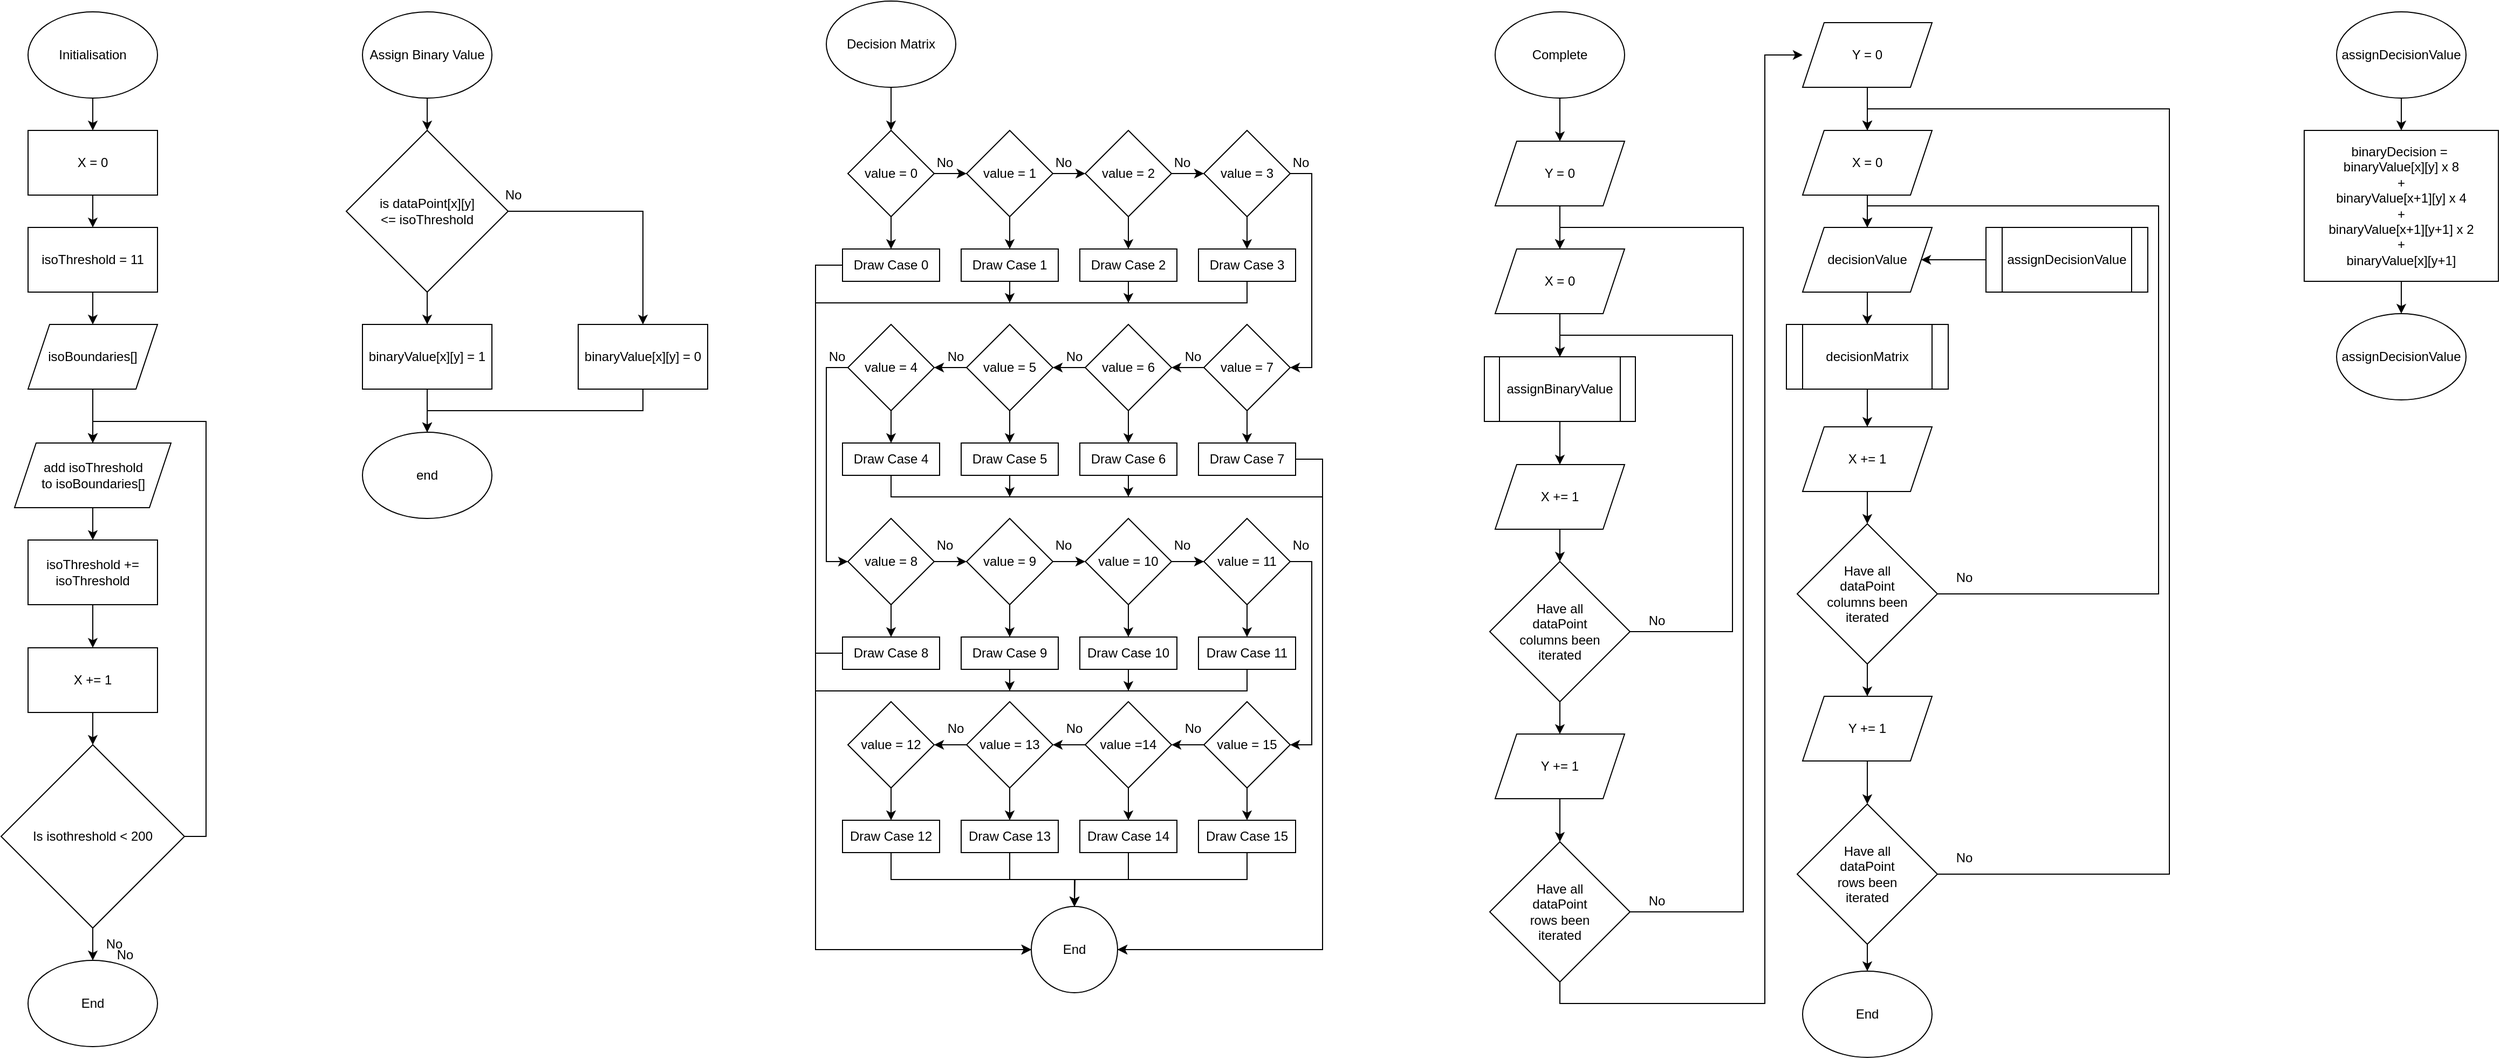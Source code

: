 <mxfile version="22.1.5" type="github">
  <diagram name="Page-1" id="edf60f1a-56cd-e834-aa8a-f176f3a09ee4">
    <mxGraphModel dx="514" dy="558" grid="1" gridSize="10" guides="1" tooltips="1" connect="1" arrows="1" fold="1" page="1" pageScale="1" pageWidth="1100" pageHeight="850" background="none" math="0" shadow="0">
      <root>
        <mxCell id="0" />
        <mxCell id="1" parent="0" />
        <mxCell id="bFYyRGVqq3uxC3u2RR_p-9" style="edgeStyle=orthogonalEdgeStyle;rounded=0;orthogonalLoop=1;jettySize=auto;html=1;exitX=0.5;exitY=1;exitDx=0;exitDy=0;entryX=0.5;entryY=0;entryDx=0;entryDy=0;" edge="1" parent="1" source="bFYyRGVqq3uxC3u2RR_p-1" target="bFYyRGVqq3uxC3u2RR_p-6">
          <mxGeometry relative="1" as="geometry" />
        </mxCell>
        <mxCell id="bFYyRGVqq3uxC3u2RR_p-1" value="Initialisation" style="ellipse;whiteSpace=wrap;html=1;" vertex="1" parent="1">
          <mxGeometry x="80" y="40" width="120" height="80" as="geometry" />
        </mxCell>
        <mxCell id="bFYyRGVqq3uxC3u2RR_p-18" style="edgeStyle=orthogonalEdgeStyle;rounded=0;orthogonalLoop=1;jettySize=auto;html=1;exitX=0.5;exitY=1;exitDx=0;exitDy=0;entryX=0.5;entryY=0;entryDx=0;entryDy=0;" edge="1" parent="1" source="bFYyRGVqq3uxC3u2RR_p-2" target="bFYyRGVqq3uxC3u2RR_p-16">
          <mxGeometry relative="1" as="geometry" />
        </mxCell>
        <mxCell id="bFYyRGVqq3uxC3u2RR_p-2" value="add isoThreshold&lt;br&gt;to isoBoundaries[]" style="shape=parallelogram;perimeter=parallelogramPerimeter;whiteSpace=wrap;html=1;fixedSize=1;" vertex="1" parent="1">
          <mxGeometry x="67.5" y="440" width="145" height="60" as="geometry" />
        </mxCell>
        <mxCell id="bFYyRGVqq3uxC3u2RR_p-12" style="edgeStyle=orthogonalEdgeStyle;rounded=0;orthogonalLoop=1;jettySize=auto;html=1;exitX=0.5;exitY=1;exitDx=0;exitDy=0;entryX=0.5;entryY=0;entryDx=0;entryDy=0;" edge="1" parent="1" source="bFYyRGVqq3uxC3u2RR_p-4" target="bFYyRGVqq3uxC3u2RR_p-2">
          <mxGeometry relative="1" as="geometry" />
        </mxCell>
        <mxCell id="bFYyRGVqq3uxC3u2RR_p-4" value="isoBoundaries[]" style="shape=parallelogram;perimeter=parallelogramPerimeter;whiteSpace=wrap;html=1;fixedSize=1;" vertex="1" parent="1">
          <mxGeometry x="80" y="330" width="120" height="60" as="geometry" />
        </mxCell>
        <mxCell id="bFYyRGVqq3uxC3u2RR_p-14" style="edgeStyle=orthogonalEdgeStyle;rounded=0;orthogonalLoop=1;jettySize=auto;html=1;exitX=1;exitY=0.5;exitDx=0;exitDy=0;entryX=0.5;entryY=0;entryDx=0;entryDy=0;" edge="1" parent="1" source="bFYyRGVqq3uxC3u2RR_p-5" target="bFYyRGVqq3uxC3u2RR_p-2">
          <mxGeometry relative="1" as="geometry" />
        </mxCell>
        <mxCell id="bFYyRGVqq3uxC3u2RR_p-15" style="edgeStyle=orthogonalEdgeStyle;rounded=0;orthogonalLoop=1;jettySize=auto;html=1;exitX=0.5;exitY=1;exitDx=0;exitDy=0;" edge="1" parent="1" source="bFYyRGVqq3uxC3u2RR_p-5">
          <mxGeometry relative="1" as="geometry">
            <mxPoint x="140" y="920" as="targetPoint" />
          </mxGeometry>
        </mxCell>
        <mxCell id="bFYyRGVqq3uxC3u2RR_p-5" value="Is isothreshold &amp;lt; 200" style="rhombus;whiteSpace=wrap;html=1;" vertex="1" parent="1">
          <mxGeometry x="55" y="720" width="170" height="170" as="geometry" />
        </mxCell>
        <mxCell id="bFYyRGVqq3uxC3u2RR_p-10" style="edgeStyle=orthogonalEdgeStyle;rounded=0;orthogonalLoop=1;jettySize=auto;html=1;exitX=0.5;exitY=1;exitDx=0;exitDy=0;entryX=0.5;entryY=0;entryDx=0;entryDy=0;" edge="1" parent="1" source="bFYyRGVqq3uxC3u2RR_p-6" target="bFYyRGVqq3uxC3u2RR_p-7">
          <mxGeometry relative="1" as="geometry" />
        </mxCell>
        <mxCell id="bFYyRGVqq3uxC3u2RR_p-6" value="X = 0" style="rounded=0;whiteSpace=wrap;html=1;" vertex="1" parent="1">
          <mxGeometry x="80" y="150" width="120" height="60" as="geometry" />
        </mxCell>
        <mxCell id="bFYyRGVqq3uxC3u2RR_p-11" style="edgeStyle=orthogonalEdgeStyle;rounded=0;orthogonalLoop=1;jettySize=auto;html=1;exitX=0.5;exitY=1;exitDx=0;exitDy=0;entryX=0.5;entryY=0;entryDx=0;entryDy=0;" edge="1" parent="1" source="bFYyRGVqq3uxC3u2RR_p-7" target="bFYyRGVqq3uxC3u2RR_p-4">
          <mxGeometry relative="1" as="geometry" />
        </mxCell>
        <mxCell id="bFYyRGVqq3uxC3u2RR_p-7" value="isoThreshold = 11" style="rounded=0;whiteSpace=wrap;html=1;" vertex="1" parent="1">
          <mxGeometry x="80" y="240" width="120" height="60" as="geometry" />
        </mxCell>
        <mxCell id="bFYyRGVqq3uxC3u2RR_p-19" style="edgeStyle=orthogonalEdgeStyle;rounded=0;orthogonalLoop=1;jettySize=auto;html=1;exitX=0.5;exitY=1;exitDx=0;exitDy=0;entryX=0.5;entryY=0;entryDx=0;entryDy=0;" edge="1" parent="1" source="bFYyRGVqq3uxC3u2RR_p-16" target="bFYyRGVqq3uxC3u2RR_p-17">
          <mxGeometry relative="1" as="geometry" />
        </mxCell>
        <mxCell id="bFYyRGVqq3uxC3u2RR_p-16" value="isoThreshold +=&lt;br&gt;isoThreshold" style="rounded=0;whiteSpace=wrap;html=1;" vertex="1" parent="1">
          <mxGeometry x="80" y="530" width="120" height="60" as="geometry" />
        </mxCell>
        <mxCell id="bFYyRGVqq3uxC3u2RR_p-20" style="edgeStyle=orthogonalEdgeStyle;rounded=0;orthogonalLoop=1;jettySize=auto;html=1;exitX=0.5;exitY=1;exitDx=0;exitDy=0;entryX=0.5;entryY=0;entryDx=0;entryDy=0;" edge="1" parent="1" source="bFYyRGVqq3uxC3u2RR_p-17" target="bFYyRGVqq3uxC3u2RR_p-5">
          <mxGeometry relative="1" as="geometry" />
        </mxCell>
        <mxCell id="bFYyRGVqq3uxC3u2RR_p-17" value="X += 1" style="rounded=0;whiteSpace=wrap;html=1;" vertex="1" parent="1">
          <mxGeometry x="80" y="630" width="120" height="60" as="geometry" />
        </mxCell>
        <mxCell id="bFYyRGVqq3uxC3u2RR_p-21" value="End" style="ellipse;whiteSpace=wrap;html=1;" vertex="1" parent="1">
          <mxGeometry x="80" y="920" width="120" height="80" as="geometry" />
        </mxCell>
        <mxCell id="bFYyRGVqq3uxC3u2RR_p-28" style="edgeStyle=orthogonalEdgeStyle;rounded=0;orthogonalLoop=1;jettySize=auto;html=1;exitX=0.5;exitY=1;exitDx=0;exitDy=0;entryX=0.5;entryY=0;entryDx=0;entryDy=0;" edge="1" parent="1" source="bFYyRGVqq3uxC3u2RR_p-22" target="bFYyRGVqq3uxC3u2RR_p-23">
          <mxGeometry relative="1" as="geometry" />
        </mxCell>
        <mxCell id="bFYyRGVqq3uxC3u2RR_p-22" value="Assign Binary Value" style="ellipse;whiteSpace=wrap;html=1;" vertex="1" parent="1">
          <mxGeometry x="390" y="40" width="120" height="80" as="geometry" />
        </mxCell>
        <mxCell id="bFYyRGVqq3uxC3u2RR_p-26" style="edgeStyle=orthogonalEdgeStyle;rounded=0;orthogonalLoop=1;jettySize=auto;html=1;exitX=1;exitY=0.5;exitDx=0;exitDy=0;entryX=0.5;entryY=0;entryDx=0;entryDy=0;" edge="1" parent="1" source="bFYyRGVqq3uxC3u2RR_p-23" target="bFYyRGVqq3uxC3u2RR_p-25">
          <mxGeometry relative="1" as="geometry" />
        </mxCell>
        <mxCell id="bFYyRGVqq3uxC3u2RR_p-27" style="edgeStyle=orthogonalEdgeStyle;rounded=0;orthogonalLoop=1;jettySize=auto;html=1;exitX=0.5;exitY=1;exitDx=0;exitDy=0;entryX=0.5;entryY=0;entryDx=0;entryDy=0;" edge="1" parent="1" source="bFYyRGVqq3uxC3u2RR_p-23" target="bFYyRGVqq3uxC3u2RR_p-24">
          <mxGeometry relative="1" as="geometry" />
        </mxCell>
        <mxCell id="bFYyRGVqq3uxC3u2RR_p-23" value="is dataPoint[x][y]&lt;br&gt;&amp;lt;= isoThreshold" style="rhombus;whiteSpace=wrap;html=1;" vertex="1" parent="1">
          <mxGeometry x="375" y="150" width="150" height="150" as="geometry" />
        </mxCell>
        <mxCell id="bFYyRGVqq3uxC3u2RR_p-30" style="edgeStyle=orthogonalEdgeStyle;rounded=0;orthogonalLoop=1;jettySize=auto;html=1;exitX=0.5;exitY=1;exitDx=0;exitDy=0;entryX=0.5;entryY=0;entryDx=0;entryDy=0;" edge="1" parent="1" source="bFYyRGVqq3uxC3u2RR_p-24" target="bFYyRGVqq3uxC3u2RR_p-29">
          <mxGeometry relative="1" as="geometry" />
        </mxCell>
        <mxCell id="bFYyRGVqq3uxC3u2RR_p-24" value="binaryValue[x][y] = 1" style="rounded=0;whiteSpace=wrap;html=1;" vertex="1" parent="1">
          <mxGeometry x="390" y="330" width="120" height="60" as="geometry" />
        </mxCell>
        <mxCell id="bFYyRGVqq3uxC3u2RR_p-31" style="edgeStyle=orthogonalEdgeStyle;rounded=0;orthogonalLoop=1;jettySize=auto;html=1;exitX=0.5;exitY=1;exitDx=0;exitDy=0;entryX=0.5;entryY=0;entryDx=0;entryDy=0;" edge="1" parent="1" source="bFYyRGVqq3uxC3u2RR_p-25" target="bFYyRGVqq3uxC3u2RR_p-29">
          <mxGeometry relative="1" as="geometry" />
        </mxCell>
        <mxCell id="bFYyRGVqq3uxC3u2RR_p-25" value="binaryValue[x][y] = 0" style="rounded=0;whiteSpace=wrap;html=1;" vertex="1" parent="1">
          <mxGeometry x="590" y="330" width="120" height="60" as="geometry" />
        </mxCell>
        <mxCell id="bFYyRGVqq3uxC3u2RR_p-29" value="end" style="ellipse;whiteSpace=wrap;html=1;" vertex="1" parent="1">
          <mxGeometry x="390" y="430" width="120" height="80" as="geometry" />
        </mxCell>
        <mxCell id="bFYyRGVqq3uxC3u2RR_p-69" style="edgeStyle=orthogonalEdgeStyle;rounded=0;orthogonalLoop=1;jettySize=auto;html=1;exitX=0.5;exitY=1;exitDx=0;exitDy=0;entryX=0.5;entryY=0;entryDx=0;entryDy=0;" edge="1" parent="1" source="bFYyRGVqq3uxC3u2RR_p-32" target="bFYyRGVqq3uxC3u2RR_p-34">
          <mxGeometry relative="1" as="geometry" />
        </mxCell>
        <mxCell id="bFYyRGVqq3uxC3u2RR_p-32" value="Decision Matrix" style="ellipse;whiteSpace=wrap;html=1;" vertex="1" parent="1">
          <mxGeometry x="820" y="30" width="120" height="80" as="geometry" />
        </mxCell>
        <mxCell id="bFYyRGVqq3uxC3u2RR_p-70" style="edgeStyle=orthogonalEdgeStyle;rounded=0;orthogonalLoop=1;jettySize=auto;html=1;exitX=1;exitY=0.5;exitDx=0;exitDy=0;entryX=0;entryY=0.5;entryDx=0;entryDy=0;" edge="1" parent="1" source="bFYyRGVqq3uxC3u2RR_p-34" target="bFYyRGVqq3uxC3u2RR_p-35">
          <mxGeometry relative="1" as="geometry" />
        </mxCell>
        <mxCell id="bFYyRGVqq3uxC3u2RR_p-85" style="edgeStyle=orthogonalEdgeStyle;rounded=0;orthogonalLoop=1;jettySize=auto;html=1;exitX=0.5;exitY=1;exitDx=0;exitDy=0;entryX=0.5;entryY=0;entryDx=0;entryDy=0;" edge="1" parent="1" source="bFYyRGVqq3uxC3u2RR_p-34" target="bFYyRGVqq3uxC3u2RR_p-52">
          <mxGeometry relative="1" as="geometry" />
        </mxCell>
        <mxCell id="bFYyRGVqq3uxC3u2RR_p-34" value="value = 0" style="rhombus;whiteSpace=wrap;html=1;" vertex="1" parent="1">
          <mxGeometry x="840" y="150" width="80" height="80" as="geometry" />
        </mxCell>
        <mxCell id="bFYyRGVqq3uxC3u2RR_p-71" style="edgeStyle=orthogonalEdgeStyle;rounded=0;orthogonalLoop=1;jettySize=auto;html=1;exitX=1;exitY=0.5;exitDx=0;exitDy=0;entryX=0;entryY=0.5;entryDx=0;entryDy=0;" edge="1" parent="1" source="bFYyRGVqq3uxC3u2RR_p-35" target="bFYyRGVqq3uxC3u2RR_p-36">
          <mxGeometry relative="1" as="geometry" />
        </mxCell>
        <mxCell id="bFYyRGVqq3uxC3u2RR_p-86" style="edgeStyle=orthogonalEdgeStyle;rounded=0;orthogonalLoop=1;jettySize=auto;html=1;exitX=0.5;exitY=1;exitDx=0;exitDy=0;entryX=0.5;entryY=0;entryDx=0;entryDy=0;" edge="1" parent="1" source="bFYyRGVqq3uxC3u2RR_p-35" target="bFYyRGVqq3uxC3u2RR_p-54">
          <mxGeometry relative="1" as="geometry" />
        </mxCell>
        <mxCell id="bFYyRGVqq3uxC3u2RR_p-35" value="value = 1" style="rhombus;whiteSpace=wrap;html=1;" vertex="1" parent="1">
          <mxGeometry x="950" y="150" width="80" height="80" as="geometry" />
        </mxCell>
        <mxCell id="bFYyRGVqq3uxC3u2RR_p-72" style="edgeStyle=orthogonalEdgeStyle;rounded=0;orthogonalLoop=1;jettySize=auto;html=1;exitX=1;exitY=0.5;exitDx=0;exitDy=0;entryX=0;entryY=0.5;entryDx=0;entryDy=0;" edge="1" parent="1" source="bFYyRGVqq3uxC3u2RR_p-36" target="bFYyRGVqq3uxC3u2RR_p-37">
          <mxGeometry relative="1" as="geometry" />
        </mxCell>
        <mxCell id="bFYyRGVqq3uxC3u2RR_p-87" style="edgeStyle=orthogonalEdgeStyle;rounded=0;orthogonalLoop=1;jettySize=auto;html=1;exitX=0.5;exitY=1;exitDx=0;exitDy=0;entryX=0.5;entryY=0;entryDx=0;entryDy=0;" edge="1" parent="1" source="bFYyRGVqq3uxC3u2RR_p-36" target="bFYyRGVqq3uxC3u2RR_p-55">
          <mxGeometry relative="1" as="geometry" />
        </mxCell>
        <mxCell id="bFYyRGVqq3uxC3u2RR_p-36" value="value = 2" style="rhombus;whiteSpace=wrap;html=1;" vertex="1" parent="1">
          <mxGeometry x="1060" y="150" width="80" height="80" as="geometry" />
        </mxCell>
        <mxCell id="bFYyRGVqq3uxC3u2RR_p-73" style="edgeStyle=orthogonalEdgeStyle;rounded=0;orthogonalLoop=1;jettySize=auto;html=1;exitX=1;exitY=0.5;exitDx=0;exitDy=0;entryX=1;entryY=0.5;entryDx=0;entryDy=0;" edge="1" parent="1" source="bFYyRGVqq3uxC3u2RR_p-37" target="bFYyRGVqq3uxC3u2RR_p-41">
          <mxGeometry relative="1" as="geometry" />
        </mxCell>
        <mxCell id="bFYyRGVqq3uxC3u2RR_p-88" style="edgeStyle=orthogonalEdgeStyle;rounded=0;orthogonalLoop=1;jettySize=auto;html=1;exitX=0.5;exitY=1;exitDx=0;exitDy=0;entryX=0.5;entryY=0;entryDx=0;entryDy=0;" edge="1" parent="1" source="bFYyRGVqq3uxC3u2RR_p-37" target="bFYyRGVqq3uxC3u2RR_p-56">
          <mxGeometry relative="1" as="geometry" />
        </mxCell>
        <mxCell id="bFYyRGVqq3uxC3u2RR_p-37" value="value = 3" style="rhombus;whiteSpace=wrap;html=1;" vertex="1" parent="1">
          <mxGeometry x="1170" y="150" width="80" height="80" as="geometry" />
        </mxCell>
        <mxCell id="bFYyRGVqq3uxC3u2RR_p-77" style="edgeStyle=orthogonalEdgeStyle;rounded=0;orthogonalLoop=1;jettySize=auto;html=1;exitX=0;exitY=0.5;exitDx=0;exitDy=0;entryX=0;entryY=0.5;entryDx=0;entryDy=0;" edge="1" parent="1" source="bFYyRGVqq3uxC3u2RR_p-38" target="bFYyRGVqq3uxC3u2RR_p-42">
          <mxGeometry relative="1" as="geometry" />
        </mxCell>
        <mxCell id="bFYyRGVqq3uxC3u2RR_p-92" style="edgeStyle=orthogonalEdgeStyle;rounded=0;orthogonalLoop=1;jettySize=auto;html=1;exitX=0.5;exitY=1;exitDx=0;exitDy=0;entryX=0.5;entryY=0;entryDx=0;entryDy=0;" edge="1" parent="1" source="bFYyRGVqq3uxC3u2RR_p-38" target="bFYyRGVqq3uxC3u2RR_p-57">
          <mxGeometry relative="1" as="geometry" />
        </mxCell>
        <mxCell id="bFYyRGVqq3uxC3u2RR_p-38" value="value = 4" style="rhombus;whiteSpace=wrap;html=1;" vertex="1" parent="1">
          <mxGeometry x="840" y="330" width="80" height="80" as="geometry" />
        </mxCell>
        <mxCell id="bFYyRGVqq3uxC3u2RR_p-76" style="edgeStyle=orthogonalEdgeStyle;rounded=0;orthogonalLoop=1;jettySize=auto;html=1;exitX=0;exitY=0.5;exitDx=0;exitDy=0;entryX=1;entryY=0.5;entryDx=0;entryDy=0;" edge="1" parent="1" source="bFYyRGVqq3uxC3u2RR_p-39" target="bFYyRGVqq3uxC3u2RR_p-38">
          <mxGeometry relative="1" as="geometry" />
        </mxCell>
        <mxCell id="bFYyRGVqq3uxC3u2RR_p-91" style="edgeStyle=orthogonalEdgeStyle;rounded=0;orthogonalLoop=1;jettySize=auto;html=1;exitX=0.5;exitY=1;exitDx=0;exitDy=0;entryX=0.5;entryY=0;entryDx=0;entryDy=0;" edge="1" parent="1" source="bFYyRGVqq3uxC3u2RR_p-39" target="bFYyRGVqq3uxC3u2RR_p-58">
          <mxGeometry relative="1" as="geometry" />
        </mxCell>
        <mxCell id="bFYyRGVqq3uxC3u2RR_p-39" value="value = 5" style="rhombus;whiteSpace=wrap;html=1;" vertex="1" parent="1">
          <mxGeometry x="950" y="330" width="80" height="80" as="geometry" />
        </mxCell>
        <mxCell id="bFYyRGVqq3uxC3u2RR_p-75" style="edgeStyle=orthogonalEdgeStyle;rounded=0;orthogonalLoop=1;jettySize=auto;html=1;exitX=0;exitY=0.5;exitDx=0;exitDy=0;entryX=1;entryY=0.5;entryDx=0;entryDy=0;" edge="1" parent="1" source="bFYyRGVqq3uxC3u2RR_p-40" target="bFYyRGVqq3uxC3u2RR_p-39">
          <mxGeometry relative="1" as="geometry" />
        </mxCell>
        <mxCell id="bFYyRGVqq3uxC3u2RR_p-90" style="edgeStyle=orthogonalEdgeStyle;rounded=0;orthogonalLoop=1;jettySize=auto;html=1;exitX=0.5;exitY=1;exitDx=0;exitDy=0;entryX=0.5;entryY=0;entryDx=0;entryDy=0;" edge="1" parent="1" source="bFYyRGVqq3uxC3u2RR_p-40" target="bFYyRGVqq3uxC3u2RR_p-59">
          <mxGeometry relative="1" as="geometry" />
        </mxCell>
        <mxCell id="bFYyRGVqq3uxC3u2RR_p-40" value="value = 6" style="rhombus;whiteSpace=wrap;html=1;" vertex="1" parent="1">
          <mxGeometry x="1060" y="330" width="80" height="80" as="geometry" />
        </mxCell>
        <mxCell id="bFYyRGVqq3uxC3u2RR_p-74" style="edgeStyle=orthogonalEdgeStyle;rounded=0;orthogonalLoop=1;jettySize=auto;html=1;exitX=0;exitY=0.5;exitDx=0;exitDy=0;entryX=1;entryY=0.5;entryDx=0;entryDy=0;" edge="1" parent="1" source="bFYyRGVqq3uxC3u2RR_p-41" target="bFYyRGVqq3uxC3u2RR_p-40">
          <mxGeometry relative="1" as="geometry" />
        </mxCell>
        <mxCell id="bFYyRGVqq3uxC3u2RR_p-89" style="edgeStyle=orthogonalEdgeStyle;rounded=0;orthogonalLoop=1;jettySize=auto;html=1;exitX=0.5;exitY=1;exitDx=0;exitDy=0;entryX=0.5;entryY=0;entryDx=0;entryDy=0;" edge="1" parent="1" source="bFYyRGVqq3uxC3u2RR_p-41" target="bFYyRGVqq3uxC3u2RR_p-60">
          <mxGeometry relative="1" as="geometry" />
        </mxCell>
        <mxCell id="bFYyRGVqq3uxC3u2RR_p-41" value="value = 7" style="rhombus;whiteSpace=wrap;html=1;" vertex="1" parent="1">
          <mxGeometry x="1170" y="330" width="80" height="80" as="geometry" />
        </mxCell>
        <mxCell id="bFYyRGVqq3uxC3u2RR_p-78" style="edgeStyle=orthogonalEdgeStyle;rounded=0;orthogonalLoop=1;jettySize=auto;html=1;exitX=1;exitY=0.5;exitDx=0;exitDy=0;entryX=0;entryY=0.5;entryDx=0;entryDy=0;" edge="1" parent="1" source="bFYyRGVqq3uxC3u2RR_p-42" target="bFYyRGVqq3uxC3u2RR_p-43">
          <mxGeometry relative="1" as="geometry" />
        </mxCell>
        <mxCell id="bFYyRGVqq3uxC3u2RR_p-93" style="edgeStyle=orthogonalEdgeStyle;rounded=0;orthogonalLoop=1;jettySize=auto;html=1;exitX=0.5;exitY=1;exitDx=0;exitDy=0;entryX=0.5;entryY=0;entryDx=0;entryDy=0;" edge="1" parent="1" source="bFYyRGVqq3uxC3u2RR_p-42" target="bFYyRGVqq3uxC3u2RR_p-61">
          <mxGeometry relative="1" as="geometry" />
        </mxCell>
        <mxCell id="bFYyRGVqq3uxC3u2RR_p-42" value="value = 8" style="rhombus;whiteSpace=wrap;html=1;" vertex="1" parent="1">
          <mxGeometry x="840" y="510" width="80" height="80" as="geometry" />
        </mxCell>
        <mxCell id="bFYyRGVqq3uxC3u2RR_p-79" style="edgeStyle=orthogonalEdgeStyle;rounded=0;orthogonalLoop=1;jettySize=auto;html=1;exitX=1;exitY=0.5;exitDx=0;exitDy=0;entryX=0;entryY=0.5;entryDx=0;entryDy=0;" edge="1" parent="1" source="bFYyRGVqq3uxC3u2RR_p-43" target="bFYyRGVqq3uxC3u2RR_p-44">
          <mxGeometry relative="1" as="geometry" />
        </mxCell>
        <mxCell id="bFYyRGVqq3uxC3u2RR_p-94" style="edgeStyle=orthogonalEdgeStyle;rounded=0;orthogonalLoop=1;jettySize=auto;html=1;exitX=0.5;exitY=1;exitDx=0;exitDy=0;entryX=0.5;entryY=0;entryDx=0;entryDy=0;" edge="1" parent="1" source="bFYyRGVqq3uxC3u2RR_p-43" target="bFYyRGVqq3uxC3u2RR_p-62">
          <mxGeometry relative="1" as="geometry" />
        </mxCell>
        <mxCell id="bFYyRGVqq3uxC3u2RR_p-43" value="value = 9" style="rhombus;whiteSpace=wrap;html=1;" vertex="1" parent="1">
          <mxGeometry x="950" y="510" width="80" height="80" as="geometry" />
        </mxCell>
        <mxCell id="bFYyRGVqq3uxC3u2RR_p-80" style="edgeStyle=orthogonalEdgeStyle;rounded=0;orthogonalLoop=1;jettySize=auto;html=1;exitX=1;exitY=0.5;exitDx=0;exitDy=0;entryX=0;entryY=0.5;entryDx=0;entryDy=0;" edge="1" parent="1" source="bFYyRGVqq3uxC3u2RR_p-44" target="bFYyRGVqq3uxC3u2RR_p-45">
          <mxGeometry relative="1" as="geometry" />
        </mxCell>
        <mxCell id="bFYyRGVqq3uxC3u2RR_p-95" style="edgeStyle=orthogonalEdgeStyle;rounded=0;orthogonalLoop=1;jettySize=auto;html=1;exitX=0.5;exitY=1;exitDx=0;exitDy=0;entryX=0.5;entryY=0;entryDx=0;entryDy=0;" edge="1" parent="1" source="bFYyRGVqq3uxC3u2RR_p-44" target="bFYyRGVqq3uxC3u2RR_p-63">
          <mxGeometry relative="1" as="geometry" />
        </mxCell>
        <mxCell id="bFYyRGVqq3uxC3u2RR_p-44" value="value = 10" style="rhombus;whiteSpace=wrap;html=1;" vertex="1" parent="1">
          <mxGeometry x="1060" y="510" width="80" height="80" as="geometry" />
        </mxCell>
        <mxCell id="bFYyRGVqq3uxC3u2RR_p-81" style="edgeStyle=orthogonalEdgeStyle;rounded=0;orthogonalLoop=1;jettySize=auto;html=1;exitX=1;exitY=0.5;exitDx=0;exitDy=0;entryX=1;entryY=0.5;entryDx=0;entryDy=0;" edge="1" parent="1" source="bFYyRGVqq3uxC3u2RR_p-45" target="bFYyRGVqq3uxC3u2RR_p-49">
          <mxGeometry relative="1" as="geometry" />
        </mxCell>
        <mxCell id="bFYyRGVqq3uxC3u2RR_p-96" style="edgeStyle=orthogonalEdgeStyle;rounded=0;orthogonalLoop=1;jettySize=auto;html=1;exitX=0.5;exitY=1;exitDx=0;exitDy=0;entryX=0.5;entryY=0;entryDx=0;entryDy=0;" edge="1" parent="1" source="bFYyRGVqq3uxC3u2RR_p-45" target="bFYyRGVqq3uxC3u2RR_p-64">
          <mxGeometry relative="1" as="geometry" />
        </mxCell>
        <mxCell id="bFYyRGVqq3uxC3u2RR_p-45" value="value = 11" style="rhombus;whiteSpace=wrap;html=1;" vertex="1" parent="1">
          <mxGeometry x="1170" y="510" width="80" height="80" as="geometry" />
        </mxCell>
        <mxCell id="bFYyRGVqq3uxC3u2RR_p-100" style="edgeStyle=orthogonalEdgeStyle;rounded=0;orthogonalLoop=1;jettySize=auto;html=1;exitX=0.5;exitY=1;exitDx=0;exitDy=0;entryX=0.5;entryY=0;entryDx=0;entryDy=0;" edge="1" parent="1" source="bFYyRGVqq3uxC3u2RR_p-46" target="bFYyRGVqq3uxC3u2RR_p-65">
          <mxGeometry relative="1" as="geometry" />
        </mxCell>
        <mxCell id="bFYyRGVqq3uxC3u2RR_p-46" value="value = 12" style="rhombus;whiteSpace=wrap;html=1;" vertex="1" parent="1">
          <mxGeometry x="840" y="680" width="80" height="80" as="geometry" />
        </mxCell>
        <mxCell id="bFYyRGVqq3uxC3u2RR_p-84" style="edgeStyle=orthogonalEdgeStyle;rounded=0;orthogonalLoop=1;jettySize=auto;html=1;exitX=0;exitY=0.5;exitDx=0;exitDy=0;entryX=1;entryY=0.5;entryDx=0;entryDy=0;" edge="1" parent="1" source="bFYyRGVqq3uxC3u2RR_p-47" target="bFYyRGVqq3uxC3u2RR_p-46">
          <mxGeometry relative="1" as="geometry" />
        </mxCell>
        <mxCell id="bFYyRGVqq3uxC3u2RR_p-99" style="edgeStyle=orthogonalEdgeStyle;rounded=0;orthogonalLoop=1;jettySize=auto;html=1;exitX=0.5;exitY=1;exitDx=0;exitDy=0;entryX=0.5;entryY=0;entryDx=0;entryDy=0;" edge="1" parent="1" source="bFYyRGVqq3uxC3u2RR_p-47" target="bFYyRGVqq3uxC3u2RR_p-66">
          <mxGeometry relative="1" as="geometry" />
        </mxCell>
        <mxCell id="bFYyRGVqq3uxC3u2RR_p-47" value="value = 13" style="rhombus;whiteSpace=wrap;html=1;" vertex="1" parent="1">
          <mxGeometry x="950" y="680" width="80" height="80" as="geometry" />
        </mxCell>
        <mxCell id="bFYyRGVqq3uxC3u2RR_p-83" style="edgeStyle=orthogonalEdgeStyle;rounded=0;orthogonalLoop=1;jettySize=auto;html=1;exitX=0;exitY=0.5;exitDx=0;exitDy=0;entryX=1;entryY=0.5;entryDx=0;entryDy=0;" edge="1" parent="1" source="bFYyRGVqq3uxC3u2RR_p-48" target="bFYyRGVqq3uxC3u2RR_p-47">
          <mxGeometry relative="1" as="geometry" />
        </mxCell>
        <mxCell id="bFYyRGVqq3uxC3u2RR_p-98" style="edgeStyle=orthogonalEdgeStyle;rounded=0;orthogonalLoop=1;jettySize=auto;html=1;exitX=0.5;exitY=1;exitDx=0;exitDy=0;entryX=0.5;entryY=0;entryDx=0;entryDy=0;" edge="1" parent="1" source="bFYyRGVqq3uxC3u2RR_p-48" target="bFYyRGVqq3uxC3u2RR_p-67">
          <mxGeometry relative="1" as="geometry" />
        </mxCell>
        <mxCell id="bFYyRGVqq3uxC3u2RR_p-48" value="value =14" style="rhombus;whiteSpace=wrap;html=1;" vertex="1" parent="1">
          <mxGeometry x="1060" y="680" width="80" height="80" as="geometry" />
        </mxCell>
        <mxCell id="bFYyRGVqq3uxC3u2RR_p-82" style="edgeStyle=orthogonalEdgeStyle;rounded=0;orthogonalLoop=1;jettySize=auto;html=1;exitX=0;exitY=0.5;exitDx=0;exitDy=0;entryX=1;entryY=0.5;entryDx=0;entryDy=0;" edge="1" parent="1" source="bFYyRGVqq3uxC3u2RR_p-49" target="bFYyRGVqq3uxC3u2RR_p-48">
          <mxGeometry relative="1" as="geometry" />
        </mxCell>
        <mxCell id="bFYyRGVqq3uxC3u2RR_p-97" style="edgeStyle=orthogonalEdgeStyle;rounded=0;orthogonalLoop=1;jettySize=auto;html=1;exitX=0.5;exitY=1;exitDx=0;exitDy=0;entryX=0.5;entryY=0;entryDx=0;entryDy=0;" edge="1" parent="1" source="bFYyRGVqq3uxC3u2RR_p-49" target="bFYyRGVqq3uxC3u2RR_p-68">
          <mxGeometry relative="1" as="geometry" />
        </mxCell>
        <mxCell id="bFYyRGVqq3uxC3u2RR_p-49" value="value = 15" style="rhombus;whiteSpace=wrap;html=1;" vertex="1" parent="1">
          <mxGeometry x="1170" y="680" width="80" height="80" as="geometry" />
        </mxCell>
        <mxCell id="bFYyRGVqq3uxC3u2RR_p-112" style="edgeStyle=orthogonalEdgeStyle;rounded=0;orthogonalLoop=1;jettySize=auto;html=1;exitX=0;exitY=0.5;exitDx=0;exitDy=0;entryX=0;entryY=0.5;entryDx=0;entryDy=0;" edge="1" parent="1" source="bFYyRGVqq3uxC3u2RR_p-52" target="bFYyRGVqq3uxC3u2RR_p-101">
          <mxGeometry relative="1" as="geometry">
            <Array as="points">
              <mxPoint x="810" y="275" />
              <mxPoint x="810" y="910" />
            </Array>
          </mxGeometry>
        </mxCell>
        <mxCell id="bFYyRGVqq3uxC3u2RR_p-52" value="Draw Case 0" style="rounded=0;whiteSpace=wrap;html=1;" vertex="1" parent="1">
          <mxGeometry x="835" y="260" width="90" height="30" as="geometry" />
        </mxCell>
        <mxCell id="bFYyRGVqq3uxC3u2RR_p-115" style="edgeStyle=orthogonalEdgeStyle;rounded=0;orthogonalLoop=1;jettySize=auto;html=1;exitX=0.5;exitY=1;exitDx=0;exitDy=0;" edge="1" parent="1" source="bFYyRGVqq3uxC3u2RR_p-54">
          <mxGeometry relative="1" as="geometry">
            <mxPoint x="990" y="310" as="targetPoint" />
          </mxGeometry>
        </mxCell>
        <mxCell id="bFYyRGVqq3uxC3u2RR_p-54" value="Draw Case 1" style="rounded=0;whiteSpace=wrap;html=1;" vertex="1" parent="1">
          <mxGeometry x="945" y="260" width="90" height="30" as="geometry" />
        </mxCell>
        <mxCell id="bFYyRGVqq3uxC3u2RR_p-114" style="edgeStyle=orthogonalEdgeStyle;rounded=0;orthogonalLoop=1;jettySize=auto;html=1;exitX=0.5;exitY=1;exitDx=0;exitDy=0;" edge="1" parent="1" source="bFYyRGVqq3uxC3u2RR_p-55">
          <mxGeometry relative="1" as="geometry">
            <mxPoint x="1100" y="310" as="targetPoint" />
          </mxGeometry>
        </mxCell>
        <mxCell id="bFYyRGVqq3uxC3u2RR_p-55" value="Draw Case 2" style="rounded=0;whiteSpace=wrap;html=1;" vertex="1" parent="1">
          <mxGeometry x="1055" y="260" width="90" height="30" as="geometry" />
        </mxCell>
        <mxCell id="bFYyRGVqq3uxC3u2RR_p-113" style="edgeStyle=orthogonalEdgeStyle;rounded=0;orthogonalLoop=1;jettySize=auto;html=1;exitX=0.5;exitY=1;exitDx=0;exitDy=0;entryX=0;entryY=0.5;entryDx=0;entryDy=0;" edge="1" parent="1" source="bFYyRGVqq3uxC3u2RR_p-56" target="bFYyRGVqq3uxC3u2RR_p-101">
          <mxGeometry relative="1" as="geometry">
            <Array as="points">
              <mxPoint x="1210" y="310" />
              <mxPoint x="810" y="310" />
              <mxPoint x="810" y="910" />
            </Array>
          </mxGeometry>
        </mxCell>
        <mxCell id="bFYyRGVqq3uxC3u2RR_p-56" value="Draw Case 3" style="rounded=0;whiteSpace=wrap;html=1;" vertex="1" parent="1">
          <mxGeometry x="1165" y="260" width="90" height="30" as="geometry" />
        </mxCell>
        <mxCell id="bFYyRGVqq3uxC3u2RR_p-108" style="edgeStyle=orthogonalEdgeStyle;rounded=0;orthogonalLoop=1;jettySize=auto;html=1;exitX=0.5;exitY=1;exitDx=0;exitDy=0;" edge="1" parent="1" source="bFYyRGVqq3uxC3u2RR_p-57">
          <mxGeometry relative="1" as="geometry">
            <mxPoint x="1090" y="910" as="targetPoint" />
            <Array as="points">
              <mxPoint x="880" y="490" />
              <mxPoint x="1280" y="490" />
              <mxPoint x="1280" y="910" />
            </Array>
          </mxGeometry>
        </mxCell>
        <mxCell id="bFYyRGVqq3uxC3u2RR_p-57" value="Draw Case 4" style="rounded=0;whiteSpace=wrap;html=1;" vertex="1" parent="1">
          <mxGeometry x="835" y="440" width="90" height="30" as="geometry" />
        </mxCell>
        <mxCell id="bFYyRGVqq3uxC3u2RR_p-116" style="edgeStyle=orthogonalEdgeStyle;rounded=0;orthogonalLoop=1;jettySize=auto;html=1;exitX=0.5;exitY=1;exitDx=0;exitDy=0;" edge="1" parent="1" source="bFYyRGVqq3uxC3u2RR_p-58">
          <mxGeometry relative="1" as="geometry">
            <mxPoint x="990" y="490" as="targetPoint" />
          </mxGeometry>
        </mxCell>
        <mxCell id="bFYyRGVqq3uxC3u2RR_p-58" value="Draw Case 5" style="rounded=0;whiteSpace=wrap;html=1;" vertex="1" parent="1">
          <mxGeometry x="945" y="440" width="90" height="30" as="geometry" />
        </mxCell>
        <mxCell id="bFYyRGVqq3uxC3u2RR_p-117" style="edgeStyle=orthogonalEdgeStyle;rounded=0;orthogonalLoop=1;jettySize=auto;html=1;exitX=0.5;exitY=1;exitDx=0;exitDy=0;" edge="1" parent="1" source="bFYyRGVqq3uxC3u2RR_p-59">
          <mxGeometry relative="1" as="geometry">
            <mxPoint x="1100" y="490" as="targetPoint" />
          </mxGeometry>
        </mxCell>
        <mxCell id="bFYyRGVqq3uxC3u2RR_p-59" value="Draw Case 6" style="rounded=0;whiteSpace=wrap;html=1;" vertex="1" parent="1">
          <mxGeometry x="1055" y="440" width="90" height="30" as="geometry" />
        </mxCell>
        <mxCell id="bFYyRGVqq3uxC3u2RR_p-107" style="edgeStyle=orthogonalEdgeStyle;rounded=0;orthogonalLoop=1;jettySize=auto;html=1;exitX=1;exitY=0.5;exitDx=0;exitDy=0;entryX=1;entryY=0.5;entryDx=0;entryDy=0;" edge="1" parent="1" source="bFYyRGVqq3uxC3u2RR_p-60" target="bFYyRGVqq3uxC3u2RR_p-101">
          <mxGeometry relative="1" as="geometry">
            <Array as="points">
              <mxPoint x="1280" y="455" />
              <mxPoint x="1280" y="910" />
            </Array>
          </mxGeometry>
        </mxCell>
        <mxCell id="bFYyRGVqq3uxC3u2RR_p-60" value="Draw Case 7" style="rounded=0;whiteSpace=wrap;html=1;" vertex="1" parent="1">
          <mxGeometry x="1165" y="440" width="90" height="30" as="geometry" />
        </mxCell>
        <mxCell id="bFYyRGVqq3uxC3u2RR_p-106" style="edgeStyle=orthogonalEdgeStyle;rounded=0;orthogonalLoop=1;jettySize=auto;html=1;exitX=0;exitY=0.5;exitDx=0;exitDy=0;entryX=0;entryY=0.5;entryDx=0;entryDy=0;" edge="1" parent="1" source="bFYyRGVqq3uxC3u2RR_p-61" target="bFYyRGVqq3uxC3u2RR_p-101">
          <mxGeometry relative="1" as="geometry">
            <Array as="points">
              <mxPoint x="810" y="635" />
              <mxPoint x="810" y="910" />
            </Array>
          </mxGeometry>
        </mxCell>
        <mxCell id="bFYyRGVqq3uxC3u2RR_p-61" value="Draw Case 8" style="rounded=0;whiteSpace=wrap;html=1;" vertex="1" parent="1">
          <mxGeometry x="835" y="620" width="90" height="30" as="geometry" />
        </mxCell>
        <mxCell id="bFYyRGVqq3uxC3u2RR_p-140" style="edgeStyle=orthogonalEdgeStyle;rounded=0;orthogonalLoop=1;jettySize=auto;html=1;exitX=0.5;exitY=1;exitDx=0;exitDy=0;" edge="1" parent="1" source="bFYyRGVqq3uxC3u2RR_p-62">
          <mxGeometry relative="1" as="geometry">
            <mxPoint x="990" y="670" as="targetPoint" />
          </mxGeometry>
        </mxCell>
        <mxCell id="bFYyRGVqq3uxC3u2RR_p-62" value="Draw Case 9" style="rounded=0;whiteSpace=wrap;html=1;" vertex="1" parent="1">
          <mxGeometry x="945" y="620" width="90" height="30" as="geometry" />
        </mxCell>
        <mxCell id="bFYyRGVqq3uxC3u2RR_p-139" style="edgeStyle=orthogonalEdgeStyle;rounded=0;orthogonalLoop=1;jettySize=auto;html=1;exitX=0.5;exitY=1;exitDx=0;exitDy=0;" edge="1" parent="1" source="bFYyRGVqq3uxC3u2RR_p-63">
          <mxGeometry relative="1" as="geometry">
            <mxPoint x="1100" y="670" as="targetPoint" />
          </mxGeometry>
        </mxCell>
        <mxCell id="bFYyRGVqq3uxC3u2RR_p-63" value="Draw Case 10" style="rounded=0;whiteSpace=wrap;html=1;" vertex="1" parent="1">
          <mxGeometry x="1055" y="620" width="90" height="30" as="geometry" />
        </mxCell>
        <mxCell id="bFYyRGVqq3uxC3u2RR_p-138" style="edgeStyle=orthogonalEdgeStyle;rounded=0;orthogonalLoop=1;jettySize=auto;html=1;exitX=0.5;exitY=1;exitDx=0;exitDy=0;entryX=0;entryY=0.5;entryDx=0;entryDy=0;" edge="1" parent="1" source="bFYyRGVqq3uxC3u2RR_p-64" target="bFYyRGVqq3uxC3u2RR_p-101">
          <mxGeometry relative="1" as="geometry">
            <Array as="points">
              <mxPoint x="1210" y="670" />
              <mxPoint x="810" y="670" />
              <mxPoint x="810" y="910" />
            </Array>
          </mxGeometry>
        </mxCell>
        <mxCell id="bFYyRGVqq3uxC3u2RR_p-64" value="Draw Case 11" style="rounded=0;whiteSpace=wrap;html=1;" vertex="1" parent="1">
          <mxGeometry x="1165" y="620" width="90" height="30" as="geometry" />
        </mxCell>
        <mxCell id="bFYyRGVqq3uxC3u2RR_p-102" style="edgeStyle=orthogonalEdgeStyle;rounded=0;orthogonalLoop=1;jettySize=auto;html=1;exitX=0.5;exitY=1;exitDx=0;exitDy=0;" edge="1" parent="1" source="bFYyRGVqq3uxC3u2RR_p-65" target="bFYyRGVqq3uxC3u2RR_p-101">
          <mxGeometry relative="1" as="geometry" />
        </mxCell>
        <mxCell id="bFYyRGVqq3uxC3u2RR_p-65" value="Draw Case 12" style="rounded=0;whiteSpace=wrap;html=1;" vertex="1" parent="1">
          <mxGeometry x="835" y="790" width="90" height="30" as="geometry" />
        </mxCell>
        <mxCell id="bFYyRGVqq3uxC3u2RR_p-103" style="edgeStyle=orthogonalEdgeStyle;rounded=0;orthogonalLoop=1;jettySize=auto;html=1;exitX=0.5;exitY=1;exitDx=0;exitDy=0;" edge="1" parent="1" source="bFYyRGVqq3uxC3u2RR_p-66">
          <mxGeometry relative="1" as="geometry">
            <mxPoint x="1050" y="870" as="targetPoint" />
          </mxGeometry>
        </mxCell>
        <mxCell id="bFYyRGVqq3uxC3u2RR_p-66" value="Draw Case 13" style="rounded=0;whiteSpace=wrap;html=1;" vertex="1" parent="1">
          <mxGeometry x="945" y="790" width="90" height="30" as="geometry" />
        </mxCell>
        <mxCell id="bFYyRGVqq3uxC3u2RR_p-104" style="edgeStyle=orthogonalEdgeStyle;rounded=0;orthogonalLoop=1;jettySize=auto;html=1;exitX=0.5;exitY=1;exitDx=0;exitDy=0;entryX=0.5;entryY=0;entryDx=0;entryDy=0;" edge="1" parent="1" source="bFYyRGVqq3uxC3u2RR_p-67" target="bFYyRGVqq3uxC3u2RR_p-101">
          <mxGeometry relative="1" as="geometry" />
        </mxCell>
        <mxCell id="bFYyRGVqq3uxC3u2RR_p-67" value="Draw Case 14" style="rounded=0;whiteSpace=wrap;html=1;" vertex="1" parent="1">
          <mxGeometry x="1055" y="790" width="90" height="30" as="geometry" />
        </mxCell>
        <mxCell id="bFYyRGVqq3uxC3u2RR_p-105" style="edgeStyle=orthogonalEdgeStyle;rounded=0;orthogonalLoop=1;jettySize=auto;html=1;exitX=0.5;exitY=1;exitDx=0;exitDy=0;entryX=0.5;entryY=0;entryDx=0;entryDy=0;" edge="1" parent="1" source="bFYyRGVqq3uxC3u2RR_p-68" target="bFYyRGVqq3uxC3u2RR_p-101">
          <mxGeometry relative="1" as="geometry" />
        </mxCell>
        <mxCell id="bFYyRGVqq3uxC3u2RR_p-68" value="Draw Case 15" style="rounded=0;whiteSpace=wrap;html=1;" vertex="1" parent="1">
          <mxGeometry x="1165" y="790" width="90" height="30" as="geometry" />
        </mxCell>
        <mxCell id="bFYyRGVqq3uxC3u2RR_p-101" value="End" style="ellipse;whiteSpace=wrap;html=1;aspect=fixed;" vertex="1" parent="1">
          <mxGeometry x="1010" y="870" width="80" height="80" as="geometry" />
        </mxCell>
        <mxCell id="bFYyRGVqq3uxC3u2RR_p-118" value="No" style="text;html=1;strokeColor=none;fillColor=none;align=center;verticalAlign=middle;whiteSpace=wrap;rounded=0;" vertex="1" parent="1">
          <mxGeometry x="900" y="165" width="60" height="30" as="geometry" />
        </mxCell>
        <mxCell id="bFYyRGVqq3uxC3u2RR_p-119" value="No" style="text;html=1;strokeColor=none;fillColor=none;align=center;verticalAlign=middle;whiteSpace=wrap;rounded=0;" vertex="1" parent="1">
          <mxGeometry x="1010" y="165" width="60" height="30" as="geometry" />
        </mxCell>
        <mxCell id="bFYyRGVqq3uxC3u2RR_p-120" value="No" style="text;html=1;strokeColor=none;fillColor=none;align=center;verticalAlign=middle;whiteSpace=wrap;rounded=0;" vertex="1" parent="1">
          <mxGeometry x="1120" y="165" width="60" height="30" as="geometry" />
        </mxCell>
        <mxCell id="bFYyRGVqq3uxC3u2RR_p-121" value="No" style="text;html=1;strokeColor=none;fillColor=none;align=center;verticalAlign=middle;whiteSpace=wrap;rounded=0;" vertex="1" parent="1">
          <mxGeometry x="1230" y="165" width="60" height="30" as="geometry" />
        </mxCell>
        <mxCell id="bFYyRGVqq3uxC3u2RR_p-122" value="No" style="text;html=1;strokeColor=none;fillColor=none;align=center;verticalAlign=middle;whiteSpace=wrap;rounded=0;" vertex="1" parent="1">
          <mxGeometry x="800" y="345" width="60" height="30" as="geometry" />
        </mxCell>
        <mxCell id="bFYyRGVqq3uxC3u2RR_p-123" value="No" style="text;html=1;strokeColor=none;fillColor=none;align=center;verticalAlign=middle;whiteSpace=wrap;rounded=0;" vertex="1" parent="1">
          <mxGeometry x="910" y="345" width="60" height="30" as="geometry" />
        </mxCell>
        <mxCell id="bFYyRGVqq3uxC3u2RR_p-124" value="No" style="text;html=1;strokeColor=none;fillColor=none;align=center;verticalAlign=middle;whiteSpace=wrap;rounded=0;" vertex="1" parent="1">
          <mxGeometry x="1020" y="345" width="60" height="30" as="geometry" />
        </mxCell>
        <mxCell id="bFYyRGVqq3uxC3u2RR_p-125" value="No" style="text;html=1;strokeColor=none;fillColor=none;align=center;verticalAlign=middle;whiteSpace=wrap;rounded=0;" vertex="1" parent="1">
          <mxGeometry x="1130" y="345" width="60" height="30" as="geometry" />
        </mxCell>
        <mxCell id="bFYyRGVqq3uxC3u2RR_p-126" value="No" style="text;html=1;strokeColor=none;fillColor=none;align=center;verticalAlign=middle;whiteSpace=wrap;rounded=0;" vertex="1" parent="1">
          <mxGeometry x="900" y="520" width="60" height="30" as="geometry" />
        </mxCell>
        <mxCell id="bFYyRGVqq3uxC3u2RR_p-127" value="No" style="text;html=1;strokeColor=none;fillColor=none;align=center;verticalAlign=middle;whiteSpace=wrap;rounded=0;" vertex="1" parent="1">
          <mxGeometry x="1010" y="520" width="60" height="30" as="geometry" />
        </mxCell>
        <mxCell id="bFYyRGVqq3uxC3u2RR_p-128" value="No" style="text;html=1;strokeColor=none;fillColor=none;align=center;verticalAlign=middle;whiteSpace=wrap;rounded=0;" vertex="1" parent="1">
          <mxGeometry x="1120" y="520" width="60" height="30" as="geometry" />
        </mxCell>
        <mxCell id="bFYyRGVqq3uxC3u2RR_p-129" value="No" style="text;html=1;strokeColor=none;fillColor=none;align=center;verticalAlign=middle;whiteSpace=wrap;rounded=0;" vertex="1" parent="1">
          <mxGeometry x="1230" y="520" width="60" height="30" as="geometry" />
        </mxCell>
        <mxCell id="bFYyRGVqq3uxC3u2RR_p-131" value="No" style="text;html=1;strokeColor=none;fillColor=none;align=center;verticalAlign=middle;whiteSpace=wrap;rounded=0;" vertex="1" parent="1">
          <mxGeometry x="910" y="690" width="60" height="30" as="geometry" />
        </mxCell>
        <mxCell id="bFYyRGVqq3uxC3u2RR_p-132" value="No" style="text;html=1;strokeColor=none;fillColor=none;align=center;verticalAlign=middle;whiteSpace=wrap;rounded=0;" vertex="1" parent="1">
          <mxGeometry x="1020" y="690" width="60" height="30" as="geometry" />
        </mxCell>
        <mxCell id="bFYyRGVqq3uxC3u2RR_p-133" value="No" style="text;html=1;strokeColor=none;fillColor=none;align=center;verticalAlign=middle;whiteSpace=wrap;rounded=0;" vertex="1" parent="1">
          <mxGeometry x="1130" y="690" width="60" height="30" as="geometry" />
        </mxCell>
        <mxCell id="bFYyRGVqq3uxC3u2RR_p-134" value="No" style="text;html=1;strokeColor=none;fillColor=none;align=center;verticalAlign=middle;whiteSpace=wrap;rounded=0;" vertex="1" parent="1">
          <mxGeometry x="130" y="890" width="60" height="30" as="geometry" />
        </mxCell>
        <mxCell id="bFYyRGVqq3uxC3u2RR_p-135" value="No" style="text;html=1;strokeColor=none;fillColor=none;align=center;verticalAlign=middle;whiteSpace=wrap;rounded=0;" vertex="1" parent="1">
          <mxGeometry x="140" y="900" width="60" height="30" as="geometry" />
        </mxCell>
        <mxCell id="bFYyRGVqq3uxC3u2RR_p-137" value="No" style="text;html=1;strokeColor=none;fillColor=none;align=center;verticalAlign=middle;whiteSpace=wrap;rounded=0;" vertex="1" parent="1">
          <mxGeometry x="500" y="195" width="60" height="30" as="geometry" />
        </mxCell>
        <mxCell id="bFYyRGVqq3uxC3u2RR_p-148" style="edgeStyle=orthogonalEdgeStyle;rounded=0;orthogonalLoop=1;jettySize=auto;html=1;exitX=0.5;exitY=1;exitDx=0;exitDy=0;entryX=0.5;entryY=0;entryDx=0;entryDy=0;" edge="1" parent="1" source="bFYyRGVqq3uxC3u2RR_p-141" target="bFYyRGVqq3uxC3u2RR_p-142">
          <mxGeometry relative="1" as="geometry" />
        </mxCell>
        <mxCell id="bFYyRGVqq3uxC3u2RR_p-141" value="Complete" style="ellipse;whiteSpace=wrap;html=1;" vertex="1" parent="1">
          <mxGeometry x="1440" y="40" width="120" height="80" as="geometry" />
        </mxCell>
        <mxCell id="bFYyRGVqq3uxC3u2RR_p-150" style="edgeStyle=orthogonalEdgeStyle;rounded=0;orthogonalLoop=1;jettySize=auto;html=1;exitX=0.5;exitY=1;exitDx=0;exitDy=0;entryX=0.5;entryY=0;entryDx=0;entryDy=0;" edge="1" parent="1" source="bFYyRGVqq3uxC3u2RR_p-142" target="bFYyRGVqq3uxC3u2RR_p-143">
          <mxGeometry relative="1" as="geometry" />
        </mxCell>
        <mxCell id="bFYyRGVqq3uxC3u2RR_p-142" value="Y = 0" style="shape=parallelogram;perimeter=parallelogramPerimeter;whiteSpace=wrap;html=1;fixedSize=1;" vertex="1" parent="1">
          <mxGeometry x="1440" y="160" width="120" height="60" as="geometry" />
        </mxCell>
        <mxCell id="bFYyRGVqq3uxC3u2RR_p-151" style="edgeStyle=orthogonalEdgeStyle;rounded=0;orthogonalLoop=1;jettySize=auto;html=1;exitX=0.5;exitY=1;exitDx=0;exitDy=0;entryX=0.5;entryY=0;entryDx=0;entryDy=0;" edge="1" parent="1" source="bFYyRGVqq3uxC3u2RR_p-143" target="bFYyRGVqq3uxC3u2RR_p-144">
          <mxGeometry relative="1" as="geometry" />
        </mxCell>
        <mxCell id="bFYyRGVqq3uxC3u2RR_p-143" value="X = 0" style="shape=parallelogram;perimeter=parallelogramPerimeter;whiteSpace=wrap;html=1;fixedSize=1;" vertex="1" parent="1">
          <mxGeometry x="1440" y="260" width="120" height="60" as="geometry" />
        </mxCell>
        <mxCell id="bFYyRGVqq3uxC3u2RR_p-152" style="edgeStyle=orthogonalEdgeStyle;rounded=0;orthogonalLoop=1;jettySize=auto;html=1;exitX=0.5;exitY=1;exitDx=0;exitDy=0;entryX=0.5;entryY=0;entryDx=0;entryDy=0;" edge="1" parent="1" source="bFYyRGVqq3uxC3u2RR_p-144" target="bFYyRGVqq3uxC3u2RR_p-145">
          <mxGeometry relative="1" as="geometry" />
        </mxCell>
        <mxCell id="bFYyRGVqq3uxC3u2RR_p-144" value="assignBinaryValue" style="shape=process;whiteSpace=wrap;html=1;backgroundOutline=1;" vertex="1" parent="1">
          <mxGeometry x="1430" y="360" width="140" height="60" as="geometry" />
        </mxCell>
        <mxCell id="bFYyRGVqq3uxC3u2RR_p-153" style="edgeStyle=orthogonalEdgeStyle;rounded=0;orthogonalLoop=1;jettySize=auto;html=1;exitX=0.5;exitY=1;exitDx=0;exitDy=0;entryX=0.5;entryY=0;entryDx=0;entryDy=0;" edge="1" parent="1" source="bFYyRGVqq3uxC3u2RR_p-145" target="bFYyRGVqq3uxC3u2RR_p-147">
          <mxGeometry relative="1" as="geometry" />
        </mxCell>
        <mxCell id="bFYyRGVqq3uxC3u2RR_p-145" value="X += 1" style="shape=parallelogram;perimeter=parallelogramPerimeter;whiteSpace=wrap;html=1;fixedSize=1;" vertex="1" parent="1">
          <mxGeometry x="1440" y="460" width="120" height="60" as="geometry" />
        </mxCell>
        <mxCell id="bFYyRGVqq3uxC3u2RR_p-159" style="edgeStyle=orthogonalEdgeStyle;rounded=0;orthogonalLoop=1;jettySize=auto;html=1;exitX=0.5;exitY=1;exitDx=0;exitDy=0;entryX=0.5;entryY=0;entryDx=0;entryDy=0;" edge="1" parent="1" source="bFYyRGVqq3uxC3u2RR_p-146" target="bFYyRGVqq3uxC3u2RR_p-157">
          <mxGeometry relative="1" as="geometry" />
        </mxCell>
        <mxCell id="bFYyRGVqq3uxC3u2RR_p-146" value="Y += 1" style="shape=parallelogram;perimeter=parallelogramPerimeter;whiteSpace=wrap;html=1;fixedSize=1;" vertex="1" parent="1">
          <mxGeometry x="1440" y="710" width="120" height="60" as="geometry" />
        </mxCell>
        <mxCell id="bFYyRGVqq3uxC3u2RR_p-156" style="edgeStyle=orthogonalEdgeStyle;rounded=0;orthogonalLoop=1;jettySize=auto;html=1;exitX=1;exitY=0.5;exitDx=0;exitDy=0;entryX=0.5;entryY=0;entryDx=0;entryDy=0;" edge="1" parent="1" source="bFYyRGVqq3uxC3u2RR_p-147" target="bFYyRGVqq3uxC3u2RR_p-144">
          <mxGeometry relative="1" as="geometry">
            <Array as="points">
              <mxPoint x="1660" y="615" />
              <mxPoint x="1660" y="340" />
              <mxPoint x="1500" y="340" />
            </Array>
          </mxGeometry>
        </mxCell>
        <mxCell id="bFYyRGVqq3uxC3u2RR_p-158" style="edgeStyle=orthogonalEdgeStyle;rounded=0;orthogonalLoop=1;jettySize=auto;html=1;exitX=0.5;exitY=1;exitDx=0;exitDy=0;entryX=0.5;entryY=0;entryDx=0;entryDy=0;" edge="1" parent="1" source="bFYyRGVqq3uxC3u2RR_p-147" target="bFYyRGVqq3uxC3u2RR_p-146">
          <mxGeometry relative="1" as="geometry" />
        </mxCell>
        <mxCell id="bFYyRGVqq3uxC3u2RR_p-147" value="Have all&lt;br&gt;dataPoint&lt;br&gt;columns been&lt;br&gt;iterated" style="rhombus;whiteSpace=wrap;html=1;" vertex="1" parent="1">
          <mxGeometry x="1435" y="550" width="130" height="130" as="geometry" />
        </mxCell>
        <mxCell id="bFYyRGVqq3uxC3u2RR_p-160" style="edgeStyle=orthogonalEdgeStyle;rounded=0;orthogonalLoop=1;jettySize=auto;html=1;exitX=1;exitY=0.5;exitDx=0;exitDy=0;entryX=0.5;entryY=0;entryDx=0;entryDy=0;" edge="1" parent="1" source="bFYyRGVqq3uxC3u2RR_p-157" target="bFYyRGVqq3uxC3u2RR_p-143">
          <mxGeometry relative="1" as="geometry">
            <Array as="points">
              <mxPoint x="1670" y="875" />
              <mxPoint x="1670" y="240" />
              <mxPoint x="1500" y="240" />
            </Array>
          </mxGeometry>
        </mxCell>
        <mxCell id="bFYyRGVqq3uxC3u2RR_p-157" value="Have all&lt;br&gt;dataPoint&lt;br&gt;rows been&lt;br&gt;iterated" style="rhombus;whiteSpace=wrap;html=1;" vertex="1" parent="1">
          <mxGeometry x="1435" y="810" width="130" height="130" as="geometry" />
        </mxCell>
        <mxCell id="bFYyRGVqq3uxC3u2RR_p-161" style="edgeStyle=orthogonalEdgeStyle;rounded=0;orthogonalLoop=1;jettySize=auto;html=1;exitX=0.5;exitY=1;exitDx=0;exitDy=0;entryX=0.5;entryY=0;entryDx=0;entryDy=0;" edge="1" parent="1" source="bFYyRGVqq3uxC3u2RR_p-162" target="bFYyRGVqq3uxC3u2RR_p-164">
          <mxGeometry relative="1" as="geometry" />
        </mxCell>
        <mxCell id="bFYyRGVqq3uxC3u2RR_p-162" value="Y = 0" style="shape=parallelogram;perimeter=parallelogramPerimeter;whiteSpace=wrap;html=1;fixedSize=1;" vertex="1" parent="1">
          <mxGeometry x="1725" y="50" width="120" height="60" as="geometry" />
        </mxCell>
        <mxCell id="bFYyRGVqq3uxC3u2RR_p-180" style="edgeStyle=orthogonalEdgeStyle;rounded=0;orthogonalLoop=1;jettySize=auto;html=1;exitX=0.5;exitY=1;exitDx=0;exitDy=0;entryX=0.5;entryY=0;entryDx=0;entryDy=0;" edge="1" parent="1" source="bFYyRGVqq3uxC3u2RR_p-164" target="bFYyRGVqq3uxC3u2RR_p-178">
          <mxGeometry relative="1" as="geometry" />
        </mxCell>
        <mxCell id="bFYyRGVqq3uxC3u2RR_p-164" value="X = 0" style="shape=parallelogram;perimeter=parallelogramPerimeter;whiteSpace=wrap;html=1;fixedSize=1;" vertex="1" parent="1">
          <mxGeometry x="1725" y="150" width="120" height="60" as="geometry" />
        </mxCell>
        <mxCell id="bFYyRGVqq3uxC3u2RR_p-181" style="edgeStyle=orthogonalEdgeStyle;rounded=0;orthogonalLoop=1;jettySize=auto;html=1;exitX=0;exitY=0.5;exitDx=0;exitDy=0;entryX=1;entryY=0.5;entryDx=0;entryDy=0;" edge="1" parent="1" source="bFYyRGVqq3uxC3u2RR_p-166" target="bFYyRGVqq3uxC3u2RR_p-178">
          <mxGeometry relative="1" as="geometry" />
        </mxCell>
        <mxCell id="bFYyRGVqq3uxC3u2RR_p-166" value="assignDecisionValue" style="shape=process;whiteSpace=wrap;html=1;backgroundOutline=1;" vertex="1" parent="1">
          <mxGeometry x="1895" y="240" width="150" height="60" as="geometry" />
        </mxCell>
        <mxCell id="bFYyRGVqq3uxC3u2RR_p-167" style="edgeStyle=orthogonalEdgeStyle;rounded=0;orthogonalLoop=1;jettySize=auto;html=1;exitX=0.5;exitY=1;exitDx=0;exitDy=0;entryX=0.5;entryY=0;entryDx=0;entryDy=0;" edge="1" parent="1" source="bFYyRGVqq3uxC3u2RR_p-168" target="bFYyRGVqq3uxC3u2RR_p-173">
          <mxGeometry relative="1" as="geometry" />
        </mxCell>
        <mxCell id="bFYyRGVqq3uxC3u2RR_p-168" value="X += 1" style="shape=parallelogram;perimeter=parallelogramPerimeter;whiteSpace=wrap;html=1;fixedSize=1;" vertex="1" parent="1">
          <mxGeometry x="1725" y="425" width="120" height="60" as="geometry" />
        </mxCell>
        <mxCell id="bFYyRGVqq3uxC3u2RR_p-169" style="edgeStyle=orthogonalEdgeStyle;rounded=0;orthogonalLoop=1;jettySize=auto;html=1;exitX=0.5;exitY=1;exitDx=0;exitDy=0;entryX=0.5;entryY=0;entryDx=0;entryDy=0;" edge="1" parent="1" source="bFYyRGVqq3uxC3u2RR_p-170" target="bFYyRGVqq3uxC3u2RR_p-175">
          <mxGeometry relative="1" as="geometry" />
        </mxCell>
        <mxCell id="bFYyRGVqq3uxC3u2RR_p-170" value="Y += 1" style="shape=parallelogram;perimeter=parallelogramPerimeter;whiteSpace=wrap;html=1;fixedSize=1;" vertex="1" parent="1">
          <mxGeometry x="1725" y="675" width="120" height="60" as="geometry" />
        </mxCell>
        <mxCell id="bFYyRGVqq3uxC3u2RR_p-172" style="edgeStyle=orthogonalEdgeStyle;rounded=0;orthogonalLoop=1;jettySize=auto;html=1;exitX=0.5;exitY=1;exitDx=0;exitDy=0;entryX=0.5;entryY=0;entryDx=0;entryDy=0;" edge="1" parent="1" source="bFYyRGVqq3uxC3u2RR_p-173" target="bFYyRGVqq3uxC3u2RR_p-170">
          <mxGeometry relative="1" as="geometry" />
        </mxCell>
        <mxCell id="bFYyRGVqq3uxC3u2RR_p-184" style="edgeStyle=orthogonalEdgeStyle;rounded=0;orthogonalLoop=1;jettySize=auto;html=1;exitX=1;exitY=0.5;exitDx=0;exitDy=0;entryX=0.5;entryY=0;entryDx=0;entryDy=0;" edge="1" parent="1" source="bFYyRGVqq3uxC3u2RR_p-173" target="bFYyRGVqq3uxC3u2RR_p-178">
          <mxGeometry relative="1" as="geometry">
            <Array as="points">
              <mxPoint x="2055" y="580" />
              <mxPoint x="2055" y="220" />
              <mxPoint x="1785" y="220" />
            </Array>
          </mxGeometry>
        </mxCell>
        <mxCell id="bFYyRGVqq3uxC3u2RR_p-173" value="Have all&lt;br&gt;dataPoint&lt;br&gt;columns been&lt;br&gt;iterated" style="rhombus;whiteSpace=wrap;html=1;" vertex="1" parent="1">
          <mxGeometry x="1720" y="515" width="130" height="130" as="geometry" />
        </mxCell>
        <mxCell id="bFYyRGVqq3uxC3u2RR_p-174" style="edgeStyle=orthogonalEdgeStyle;rounded=0;orthogonalLoop=1;jettySize=auto;html=1;exitX=1;exitY=0.5;exitDx=0;exitDy=0;entryX=0.5;entryY=0;entryDx=0;entryDy=0;" edge="1" parent="1" source="bFYyRGVqq3uxC3u2RR_p-175" target="bFYyRGVqq3uxC3u2RR_p-164">
          <mxGeometry relative="1" as="geometry">
            <Array as="points">
              <mxPoint x="2065" y="840" />
              <mxPoint x="2065" y="130" />
              <mxPoint x="1785" y="130" />
            </Array>
          </mxGeometry>
        </mxCell>
        <mxCell id="bFYyRGVqq3uxC3u2RR_p-186" style="edgeStyle=orthogonalEdgeStyle;rounded=0;orthogonalLoop=1;jettySize=auto;html=1;exitX=0.5;exitY=1;exitDx=0;exitDy=0;entryX=0.5;entryY=0;entryDx=0;entryDy=0;" edge="1" parent="1" source="bFYyRGVqq3uxC3u2RR_p-175" target="bFYyRGVqq3uxC3u2RR_p-185">
          <mxGeometry relative="1" as="geometry" />
        </mxCell>
        <mxCell id="bFYyRGVqq3uxC3u2RR_p-175" value="Have all&lt;br&gt;dataPoint&lt;br&gt;rows been&lt;br&gt;iterated" style="rhombus;whiteSpace=wrap;html=1;" vertex="1" parent="1">
          <mxGeometry x="1720" y="775" width="130" height="130" as="geometry" />
        </mxCell>
        <mxCell id="bFYyRGVqq3uxC3u2RR_p-176" style="edgeStyle=orthogonalEdgeStyle;rounded=0;orthogonalLoop=1;jettySize=auto;html=1;exitX=0.5;exitY=1;exitDx=0;exitDy=0;entryX=0;entryY=0.5;entryDx=0;entryDy=0;entryPerimeter=0;" edge="1" parent="1" source="bFYyRGVqq3uxC3u2RR_p-157" target="bFYyRGVqq3uxC3u2RR_p-162">
          <mxGeometry relative="1" as="geometry">
            <Array as="points">
              <mxPoint x="1500" y="960" />
              <mxPoint x="1690" y="960" />
              <mxPoint x="1690" y="80" />
            </Array>
          </mxGeometry>
        </mxCell>
        <mxCell id="bFYyRGVqq3uxC3u2RR_p-182" style="edgeStyle=orthogonalEdgeStyle;rounded=0;orthogonalLoop=1;jettySize=auto;html=1;exitX=0.5;exitY=1;exitDx=0;exitDy=0;entryX=0.5;entryY=0;entryDx=0;entryDy=0;" edge="1" parent="1" source="bFYyRGVqq3uxC3u2RR_p-178" target="bFYyRGVqq3uxC3u2RR_p-179">
          <mxGeometry relative="1" as="geometry" />
        </mxCell>
        <mxCell id="bFYyRGVqq3uxC3u2RR_p-178" value="decisionValue" style="shape=parallelogram;perimeter=parallelogramPerimeter;whiteSpace=wrap;html=1;fixedSize=1;" vertex="1" parent="1">
          <mxGeometry x="1725" y="240" width="120" height="60" as="geometry" />
        </mxCell>
        <mxCell id="bFYyRGVqq3uxC3u2RR_p-183" style="edgeStyle=orthogonalEdgeStyle;rounded=0;orthogonalLoop=1;jettySize=auto;html=1;exitX=0.5;exitY=1;exitDx=0;exitDy=0;entryX=0.5;entryY=0;entryDx=0;entryDy=0;" edge="1" parent="1" source="bFYyRGVqq3uxC3u2RR_p-179" target="bFYyRGVqq3uxC3u2RR_p-168">
          <mxGeometry relative="1" as="geometry" />
        </mxCell>
        <mxCell id="bFYyRGVqq3uxC3u2RR_p-179" value="decisionMatrix" style="shape=process;whiteSpace=wrap;html=1;backgroundOutline=1;" vertex="1" parent="1">
          <mxGeometry x="1710" y="330" width="150" height="60" as="geometry" />
        </mxCell>
        <mxCell id="bFYyRGVqq3uxC3u2RR_p-185" value="End" style="ellipse;whiteSpace=wrap;html=1;" vertex="1" parent="1">
          <mxGeometry x="1725" y="930" width="120" height="80" as="geometry" />
        </mxCell>
        <mxCell id="bFYyRGVqq3uxC3u2RR_p-187" value="No" style="text;html=1;strokeColor=none;fillColor=none;align=center;verticalAlign=middle;whiteSpace=wrap;rounded=0;" vertex="1" parent="1">
          <mxGeometry x="1560" y="590" width="60" height="30" as="geometry" />
        </mxCell>
        <mxCell id="bFYyRGVqq3uxC3u2RR_p-188" value="No" style="text;html=1;strokeColor=none;fillColor=none;align=center;verticalAlign=middle;whiteSpace=wrap;rounded=0;" vertex="1" parent="1">
          <mxGeometry x="1560" y="850" width="60" height="30" as="geometry" />
        </mxCell>
        <mxCell id="bFYyRGVqq3uxC3u2RR_p-189" value="No" style="text;html=1;strokeColor=none;fillColor=none;align=center;verticalAlign=middle;whiteSpace=wrap;rounded=0;" vertex="1" parent="1">
          <mxGeometry x="1845" y="810" width="60" height="30" as="geometry" />
        </mxCell>
        <mxCell id="bFYyRGVqq3uxC3u2RR_p-190" value="No" style="text;html=1;strokeColor=none;fillColor=none;align=center;verticalAlign=middle;whiteSpace=wrap;rounded=0;" vertex="1" parent="1">
          <mxGeometry x="1845" y="550" width="60" height="30" as="geometry" />
        </mxCell>
        <mxCell id="bFYyRGVqq3uxC3u2RR_p-194" style="edgeStyle=orthogonalEdgeStyle;rounded=0;orthogonalLoop=1;jettySize=auto;html=1;exitX=0.5;exitY=1;exitDx=0;exitDy=0;entryX=0.5;entryY=0;entryDx=0;entryDy=0;" edge="1" parent="1" source="bFYyRGVqq3uxC3u2RR_p-191" target="bFYyRGVqq3uxC3u2RR_p-192">
          <mxGeometry relative="1" as="geometry" />
        </mxCell>
        <mxCell id="bFYyRGVqq3uxC3u2RR_p-191" value="assignDecisionValue" style="ellipse;whiteSpace=wrap;html=1;" vertex="1" parent="1">
          <mxGeometry x="2220" y="40" width="120" height="80" as="geometry" />
        </mxCell>
        <mxCell id="bFYyRGVqq3uxC3u2RR_p-195" style="edgeStyle=orthogonalEdgeStyle;rounded=0;orthogonalLoop=1;jettySize=auto;html=1;exitX=0.5;exitY=1;exitDx=0;exitDy=0;entryX=0.5;entryY=0;entryDx=0;entryDy=0;" edge="1" parent="1" source="bFYyRGVqq3uxC3u2RR_p-192" target="bFYyRGVqq3uxC3u2RR_p-193">
          <mxGeometry relative="1" as="geometry" />
        </mxCell>
        <mxCell id="bFYyRGVqq3uxC3u2RR_p-192" value="binaryDecision =&amp;nbsp;&lt;br&gt;binaryValue[x][y] x 8&lt;br&gt;+&lt;br&gt;binaryValue[x+1][y] x 4&lt;br&gt;+&lt;br&gt;binaryValue[x+1][y+1] x 2&lt;br&gt;+&lt;br&gt;binaryValue[x][y+1]" style="rounded=0;whiteSpace=wrap;html=1;" vertex="1" parent="1">
          <mxGeometry x="2190" y="150" width="180" height="140" as="geometry" />
        </mxCell>
        <mxCell id="bFYyRGVqq3uxC3u2RR_p-193" value="assignDecisionValue" style="ellipse;whiteSpace=wrap;html=1;" vertex="1" parent="1">
          <mxGeometry x="2220" y="320" width="120" height="80" as="geometry" />
        </mxCell>
      </root>
    </mxGraphModel>
  </diagram>
</mxfile>
